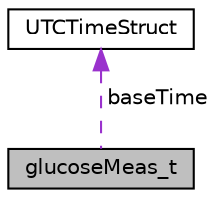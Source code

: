 digraph "glucoseMeas_t"
{
  edge [fontname="Helvetica",fontsize="10",labelfontname="Helvetica",labelfontsize="10"];
  node [fontname="Helvetica",fontsize="10",shape=record];
  Node1 [label="glucoseMeas_t",height=0.2,width=0.4,color="black", fillcolor="grey75", style="filled" fontcolor="black"];
  Node2 -> Node1 [dir="back",color="darkorchid3",fontsize="10",style="dashed",label=" baseTime" ,fontname="Helvetica"];
  Node2 [label="UTCTimeStruct",height=0.2,width=0.4,color="black", fillcolor="white", style="filled",URL="$struct_u_t_c_time_struct.html"];
}
